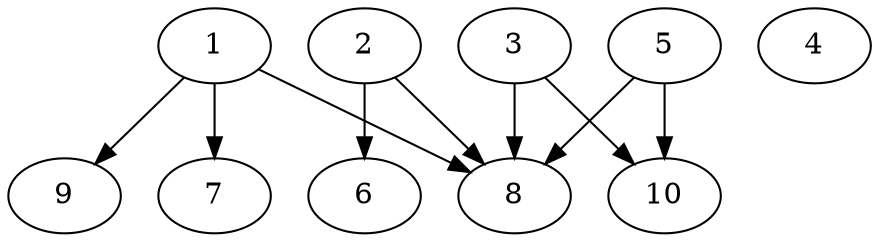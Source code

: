 // DAG automatically generated by daggen at Thu Oct  3 13:58:06 2019
// ./daggen --dot -n 10 --ccr 0.4 --fat 0.9 --regular 0.7 --density 0.9 --mindata 5242880 --maxdata 52428800 
digraph G {
  1 [size="16832000", alpha="0.01", expect_size="6732800"] 
  1 -> 7 [size ="6732800"]
  1 -> 8 [size ="6732800"]
  1 -> 9 [size ="6732800"]
  2 [size="52590080", alpha="0.01", expect_size="21036032"] 
  2 -> 6 [size ="21036032"]
  2 -> 8 [size ="21036032"]
  3 [size="81177600", alpha="0.09", expect_size="32471040"] 
  3 -> 8 [size ="32471040"]
  3 -> 10 [size ="32471040"]
  4 [size="116308480", alpha="0.08", expect_size="46523392"] 
  5 [size="40832000", alpha="0.15", expect_size="16332800"] 
  5 -> 8 [size ="16332800"]
  5 -> 10 [size ="16332800"]
  6 [size="99041280", alpha="0.19", expect_size="39616512"] 
  7 [size="42785280", alpha="0.06", expect_size="17114112"] 
  8 [size="65922560", alpha="0.07", expect_size="26369024"] 
  9 [size="117194240", alpha="0.09", expect_size="46877696"] 
  10 [size="34503680", alpha="0.14", expect_size="13801472"] 
}
